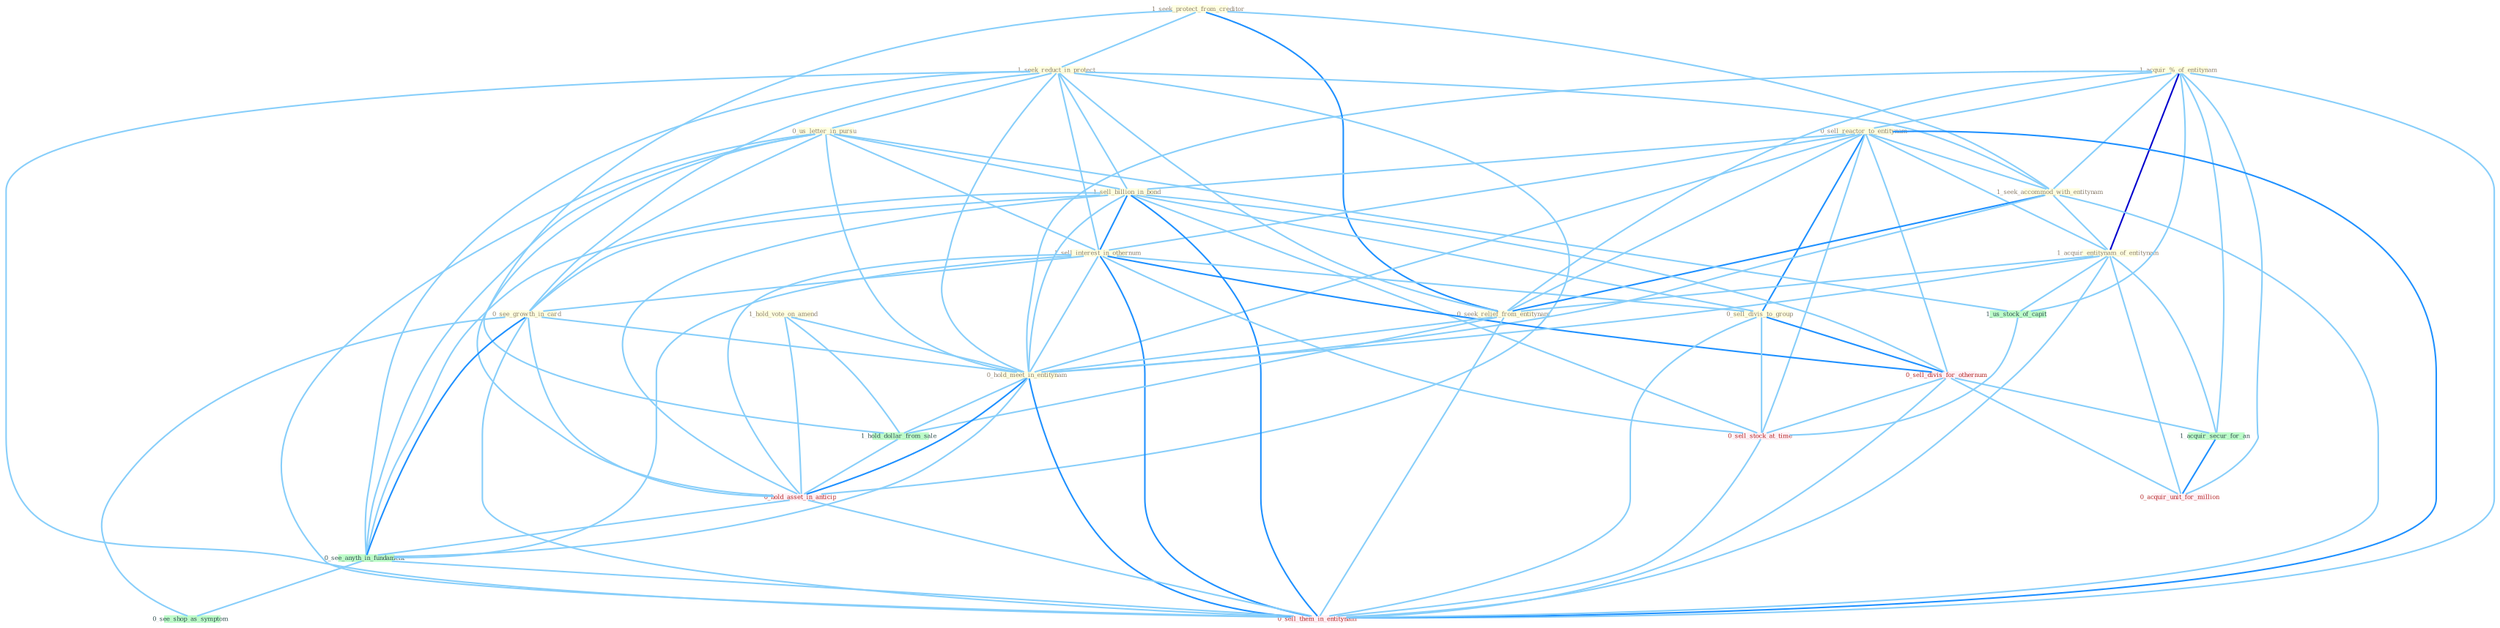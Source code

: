 Graph G{ 
    node
    [shape=polygon,style=filled,width=.5,height=.06,color="#BDFCC9",fixedsize=true,fontsize=4,
    fontcolor="#2f4f4f"];
    {node
    [color="#ffffe0", fontcolor="#8b7d6b"] "1_acquir_%_of_entitynam " "1_seek_protect_from_creditor " "1_seek_reduct_in_protect " "0_sell_reactor_to_entitynam " "1_seek_accommod_with_entitynam " "0_us_letter_in_pursu " "1_sell_billion_in_bond " "1_sell_interest_in_othernum " "1_acquir_entitynam_of_entitynam " "0_seek_relief_from_entitynam " "1_hold_vote_on_amend " "0_see_growth_in_card " "0_hold_meet_in_entitynam " "0_sell_divis_to_group "}
{node [color="#fff0f5", fontcolor="#b22222"] "0_sell_divis_for_othernum " "0_hold_asset_in_anticip " "0_sell_stock_at_time " "0_acquir_unit_for_million " "0_sell_them_in_entitynam "}
edge [color="#B0E2FF"];

	"1_acquir_%_of_entitynam " -- "0_sell_reactor_to_entitynam " [w="1", color="#87cefa" ];
	"1_acquir_%_of_entitynam " -- "1_seek_accommod_with_entitynam " [w="1", color="#87cefa" ];
	"1_acquir_%_of_entitynam " -- "1_acquir_entitynam_of_entitynam " [w="3", color="#0000cd" , len=0.6];
	"1_acquir_%_of_entitynam " -- "0_seek_relief_from_entitynam " [w="1", color="#87cefa" ];
	"1_acquir_%_of_entitynam " -- "0_hold_meet_in_entitynam " [w="1", color="#87cefa" ];
	"1_acquir_%_of_entitynam " -- "1_acquir_secur_for_an " [w="1", color="#87cefa" ];
	"1_acquir_%_of_entitynam " -- "1_us_stock_of_capit " [w="1", color="#87cefa" ];
	"1_acquir_%_of_entitynam " -- "0_acquir_unit_for_million " [w="1", color="#87cefa" ];
	"1_acquir_%_of_entitynam " -- "0_sell_them_in_entitynam " [w="1", color="#87cefa" ];
	"1_seek_protect_from_creditor " -- "1_seek_reduct_in_protect " [w="1", color="#87cefa" ];
	"1_seek_protect_from_creditor " -- "1_seek_accommod_with_entitynam " [w="1", color="#87cefa" ];
	"1_seek_protect_from_creditor " -- "0_seek_relief_from_entitynam " [w="2", color="#1e90ff" , len=0.8];
	"1_seek_protect_from_creditor " -- "1_hold_dollar_from_sale " [w="1", color="#87cefa" ];
	"1_seek_reduct_in_protect " -- "1_seek_accommod_with_entitynam " [w="1", color="#87cefa" ];
	"1_seek_reduct_in_protect " -- "0_us_letter_in_pursu " [w="1", color="#87cefa" ];
	"1_seek_reduct_in_protect " -- "1_sell_billion_in_bond " [w="1", color="#87cefa" ];
	"1_seek_reduct_in_protect " -- "1_sell_interest_in_othernum " [w="1", color="#87cefa" ];
	"1_seek_reduct_in_protect " -- "0_seek_relief_from_entitynam " [w="1", color="#87cefa" ];
	"1_seek_reduct_in_protect " -- "0_see_growth_in_card " [w="1", color="#87cefa" ];
	"1_seek_reduct_in_protect " -- "0_hold_meet_in_entitynam " [w="1", color="#87cefa" ];
	"1_seek_reduct_in_protect " -- "0_hold_asset_in_anticip " [w="1", color="#87cefa" ];
	"1_seek_reduct_in_protect " -- "0_see_anyth_in_fundament " [w="1", color="#87cefa" ];
	"1_seek_reduct_in_protect " -- "0_sell_them_in_entitynam " [w="1", color="#87cefa" ];
	"0_sell_reactor_to_entitynam " -- "1_seek_accommod_with_entitynam " [w="1", color="#87cefa" ];
	"0_sell_reactor_to_entitynam " -- "1_sell_billion_in_bond " [w="1", color="#87cefa" ];
	"0_sell_reactor_to_entitynam " -- "1_sell_interest_in_othernum " [w="1", color="#87cefa" ];
	"0_sell_reactor_to_entitynam " -- "1_acquir_entitynam_of_entitynam " [w="1", color="#87cefa" ];
	"0_sell_reactor_to_entitynam " -- "0_seek_relief_from_entitynam " [w="1", color="#87cefa" ];
	"0_sell_reactor_to_entitynam " -- "0_hold_meet_in_entitynam " [w="1", color="#87cefa" ];
	"0_sell_reactor_to_entitynam " -- "0_sell_divis_to_group " [w="2", color="#1e90ff" , len=0.8];
	"0_sell_reactor_to_entitynam " -- "0_sell_divis_for_othernum " [w="1", color="#87cefa" ];
	"0_sell_reactor_to_entitynam " -- "0_sell_stock_at_time " [w="1", color="#87cefa" ];
	"0_sell_reactor_to_entitynam " -- "0_sell_them_in_entitynam " [w="2", color="#1e90ff" , len=0.8];
	"1_seek_accommod_with_entitynam " -- "1_acquir_entitynam_of_entitynam " [w="1", color="#87cefa" ];
	"1_seek_accommod_with_entitynam " -- "0_seek_relief_from_entitynam " [w="2", color="#1e90ff" , len=0.8];
	"1_seek_accommod_with_entitynam " -- "0_hold_meet_in_entitynam " [w="1", color="#87cefa" ];
	"1_seek_accommod_with_entitynam " -- "0_sell_them_in_entitynam " [w="1", color="#87cefa" ];
	"0_us_letter_in_pursu " -- "1_sell_billion_in_bond " [w="1", color="#87cefa" ];
	"0_us_letter_in_pursu " -- "1_sell_interest_in_othernum " [w="1", color="#87cefa" ];
	"0_us_letter_in_pursu " -- "0_see_growth_in_card " [w="1", color="#87cefa" ];
	"0_us_letter_in_pursu " -- "0_hold_meet_in_entitynam " [w="1", color="#87cefa" ];
	"0_us_letter_in_pursu " -- "1_us_stock_of_capit " [w="1", color="#87cefa" ];
	"0_us_letter_in_pursu " -- "0_hold_asset_in_anticip " [w="1", color="#87cefa" ];
	"0_us_letter_in_pursu " -- "0_see_anyth_in_fundament " [w="1", color="#87cefa" ];
	"0_us_letter_in_pursu " -- "0_sell_them_in_entitynam " [w="1", color="#87cefa" ];
	"1_sell_billion_in_bond " -- "1_sell_interest_in_othernum " [w="2", color="#1e90ff" , len=0.8];
	"1_sell_billion_in_bond " -- "0_see_growth_in_card " [w="1", color="#87cefa" ];
	"1_sell_billion_in_bond " -- "0_hold_meet_in_entitynam " [w="1", color="#87cefa" ];
	"1_sell_billion_in_bond " -- "0_sell_divis_to_group " [w="1", color="#87cefa" ];
	"1_sell_billion_in_bond " -- "0_sell_divis_for_othernum " [w="1", color="#87cefa" ];
	"1_sell_billion_in_bond " -- "0_hold_asset_in_anticip " [w="1", color="#87cefa" ];
	"1_sell_billion_in_bond " -- "0_sell_stock_at_time " [w="1", color="#87cefa" ];
	"1_sell_billion_in_bond " -- "0_see_anyth_in_fundament " [w="1", color="#87cefa" ];
	"1_sell_billion_in_bond " -- "0_sell_them_in_entitynam " [w="2", color="#1e90ff" , len=0.8];
	"1_sell_interest_in_othernum " -- "0_see_growth_in_card " [w="1", color="#87cefa" ];
	"1_sell_interest_in_othernum " -- "0_hold_meet_in_entitynam " [w="1", color="#87cefa" ];
	"1_sell_interest_in_othernum " -- "0_sell_divis_to_group " [w="1", color="#87cefa" ];
	"1_sell_interest_in_othernum " -- "0_sell_divis_for_othernum " [w="2", color="#1e90ff" , len=0.8];
	"1_sell_interest_in_othernum " -- "0_hold_asset_in_anticip " [w="1", color="#87cefa" ];
	"1_sell_interest_in_othernum " -- "0_sell_stock_at_time " [w="1", color="#87cefa" ];
	"1_sell_interest_in_othernum " -- "0_see_anyth_in_fundament " [w="1", color="#87cefa" ];
	"1_sell_interest_in_othernum " -- "0_sell_them_in_entitynam " [w="2", color="#1e90ff" , len=0.8];
	"1_acquir_entitynam_of_entitynam " -- "0_seek_relief_from_entitynam " [w="1", color="#87cefa" ];
	"1_acquir_entitynam_of_entitynam " -- "0_hold_meet_in_entitynam " [w="1", color="#87cefa" ];
	"1_acquir_entitynam_of_entitynam " -- "1_acquir_secur_for_an " [w="1", color="#87cefa" ];
	"1_acquir_entitynam_of_entitynam " -- "1_us_stock_of_capit " [w="1", color="#87cefa" ];
	"1_acquir_entitynam_of_entitynam " -- "0_acquir_unit_for_million " [w="1", color="#87cefa" ];
	"1_acquir_entitynam_of_entitynam " -- "0_sell_them_in_entitynam " [w="1", color="#87cefa" ];
	"0_seek_relief_from_entitynam " -- "0_hold_meet_in_entitynam " [w="1", color="#87cefa" ];
	"0_seek_relief_from_entitynam " -- "1_hold_dollar_from_sale " [w="1", color="#87cefa" ];
	"0_seek_relief_from_entitynam " -- "0_sell_them_in_entitynam " [w="1", color="#87cefa" ];
	"1_hold_vote_on_amend " -- "0_hold_meet_in_entitynam " [w="1", color="#87cefa" ];
	"1_hold_vote_on_amend " -- "1_hold_dollar_from_sale " [w="1", color="#87cefa" ];
	"1_hold_vote_on_amend " -- "0_hold_asset_in_anticip " [w="1", color="#87cefa" ];
	"0_see_growth_in_card " -- "0_hold_meet_in_entitynam " [w="1", color="#87cefa" ];
	"0_see_growth_in_card " -- "0_hold_asset_in_anticip " [w="1", color="#87cefa" ];
	"0_see_growth_in_card " -- "0_see_anyth_in_fundament " [w="2", color="#1e90ff" , len=0.8];
	"0_see_growth_in_card " -- "0_see_shop_as_symptom " [w="1", color="#87cefa" ];
	"0_see_growth_in_card " -- "0_sell_them_in_entitynam " [w="1", color="#87cefa" ];
	"0_hold_meet_in_entitynam " -- "1_hold_dollar_from_sale " [w="1", color="#87cefa" ];
	"0_hold_meet_in_entitynam " -- "0_hold_asset_in_anticip " [w="2", color="#1e90ff" , len=0.8];
	"0_hold_meet_in_entitynam " -- "0_see_anyth_in_fundament " [w="1", color="#87cefa" ];
	"0_hold_meet_in_entitynam " -- "0_sell_them_in_entitynam " [w="2", color="#1e90ff" , len=0.8];
	"0_sell_divis_to_group " -- "0_sell_divis_for_othernum " [w="2", color="#1e90ff" , len=0.8];
	"0_sell_divis_to_group " -- "0_sell_stock_at_time " [w="1", color="#87cefa" ];
	"0_sell_divis_to_group " -- "0_sell_them_in_entitynam " [w="1", color="#87cefa" ];
	"0_sell_divis_for_othernum " -- "1_acquir_secur_for_an " [w="1", color="#87cefa" ];
	"0_sell_divis_for_othernum " -- "0_sell_stock_at_time " [w="1", color="#87cefa" ];
	"0_sell_divis_for_othernum " -- "0_acquir_unit_for_million " [w="1", color="#87cefa" ];
	"0_sell_divis_for_othernum " -- "0_sell_them_in_entitynam " [w="1", color="#87cefa" ];
	"1_acquir_secur_for_an " -- "0_acquir_unit_for_million " [w="2", color="#1e90ff" , len=0.8];
	"1_us_stock_of_capit " -- "0_sell_stock_at_time " [w="1", color="#87cefa" ];
	"1_hold_dollar_from_sale " -- "0_hold_asset_in_anticip " [w="1", color="#87cefa" ];
	"0_hold_asset_in_anticip " -- "0_see_anyth_in_fundament " [w="1", color="#87cefa" ];
	"0_hold_asset_in_anticip " -- "0_sell_them_in_entitynam " [w="1", color="#87cefa" ];
	"0_sell_stock_at_time " -- "0_sell_them_in_entitynam " [w="1", color="#87cefa" ];
	"0_see_anyth_in_fundament " -- "0_see_shop_as_symptom " [w="1", color="#87cefa" ];
	"0_see_anyth_in_fundament " -- "0_sell_them_in_entitynam " [w="1", color="#87cefa" ];
}